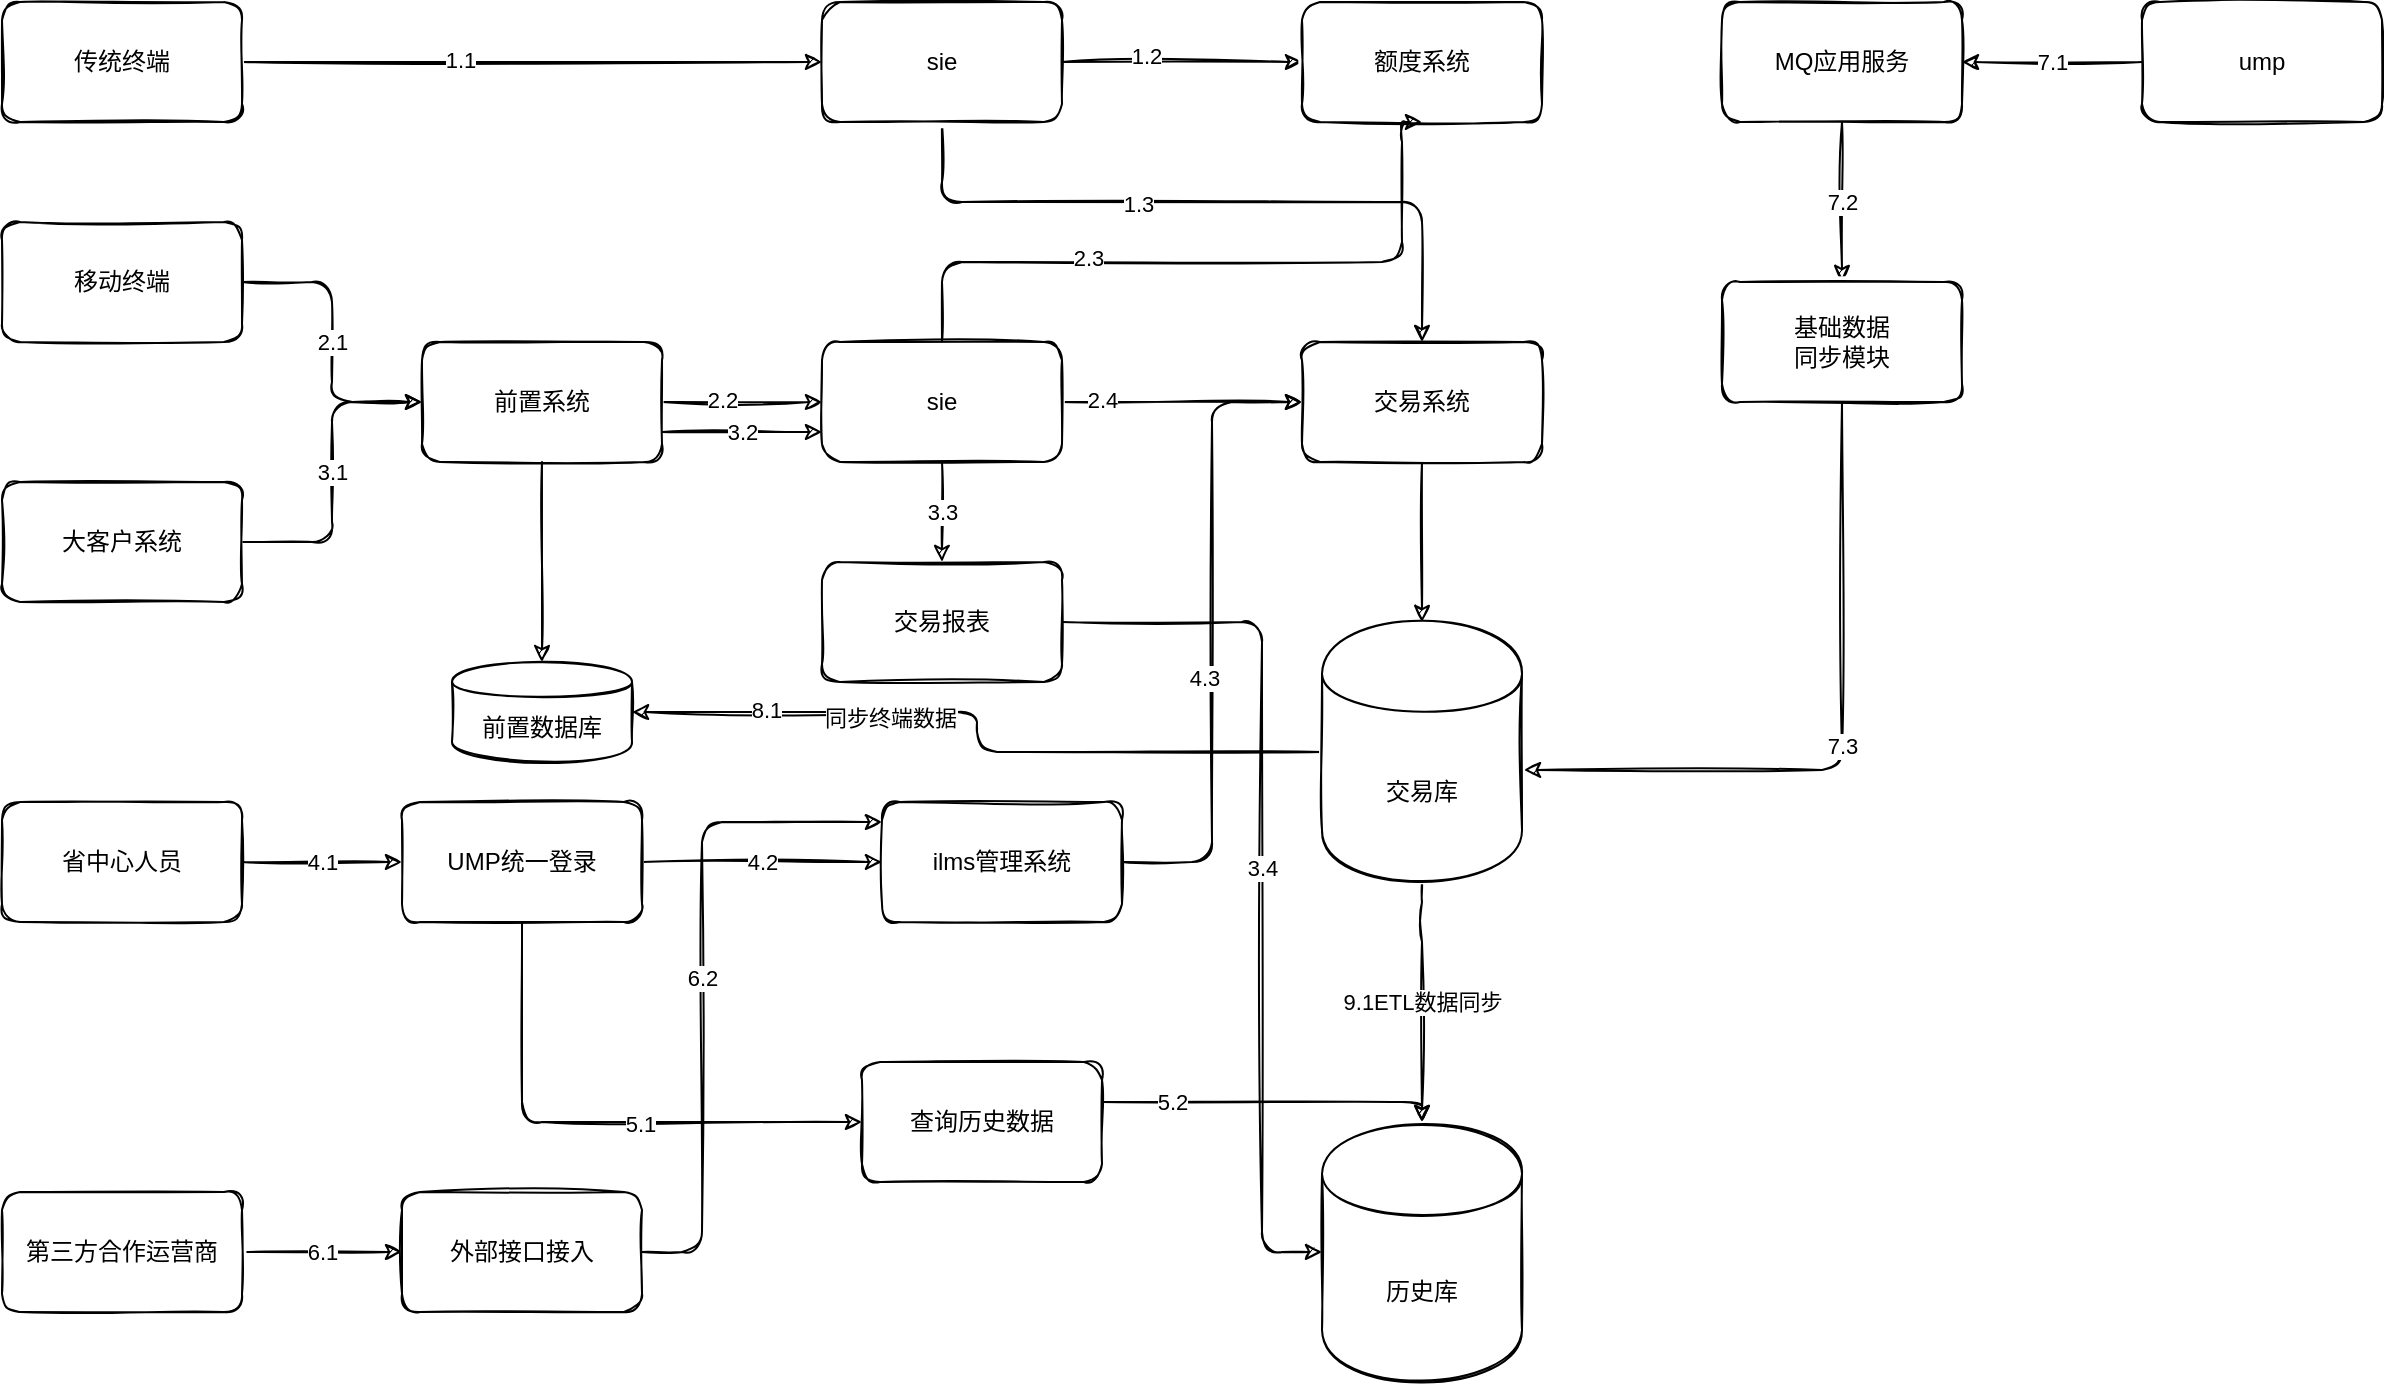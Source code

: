 <mxfile version="14.2.4" type="github">
  <diagram name="Page-1" id="822b0af5-4adb-64df-f703-e8dfc1f81529">
    <mxGraphModel dx="1422" dy="794" grid="1" gridSize="10" guides="1" tooltips="1" connect="1" arrows="1" fold="1" page="1" pageScale="1" pageWidth="1100" pageHeight="850" math="0" shadow="0">
      <root>
        <mxCell id="0" />
        <mxCell id="1" parent="0" />
        <mxCell id="TaTh_OdgcU_0m1zpJvs_-5" value="" style="edgeStyle=orthogonalEdgeStyle;orthogonalLoop=1;jettySize=auto;html=1;sketch=1;" edge="1" parent="1" source="TaTh_OdgcU_0m1zpJvs_-3" target="TaTh_OdgcU_0m1zpJvs_-4">
          <mxGeometry relative="1" as="geometry" />
        </mxCell>
        <mxCell id="TaTh_OdgcU_0m1zpJvs_-39" value="&lt;font style=&quot;vertical-align: inherit&quot;&gt;&lt;font style=&quot;vertical-align: inherit&quot;&gt;1.1&lt;/font&gt;&lt;/font&gt;" style="edgeLabel;html=1;align=center;verticalAlign=middle;resizable=0;points=[];rounded=1;sketch=1;" vertex="1" connectable="0" parent="TaTh_OdgcU_0m1zpJvs_-5">
          <mxGeometry x="-0.248" y="1" relative="1" as="geometry">
            <mxPoint as="offset" />
          </mxGeometry>
        </mxCell>
        <mxCell id="TaTh_OdgcU_0m1zpJvs_-3" value="&lt;font style=&quot;vertical-align: inherit&quot;&gt;&lt;font style=&quot;vertical-align: inherit&quot;&gt;传统终端&lt;/font&gt;&lt;/font&gt;" style="whiteSpace=wrap;html=1;rounded=1;sketch=1;" vertex="1" parent="1">
          <mxGeometry x="50" y="40" width="120" height="60" as="geometry" />
        </mxCell>
        <mxCell id="TaTh_OdgcU_0m1zpJvs_-7" value="" style="edgeStyle=orthogonalEdgeStyle;orthogonalLoop=1;jettySize=auto;html=1;sketch=1;" edge="1" parent="1" source="TaTh_OdgcU_0m1zpJvs_-4" target="TaTh_OdgcU_0m1zpJvs_-6">
          <mxGeometry relative="1" as="geometry" />
        </mxCell>
        <mxCell id="TaTh_OdgcU_0m1zpJvs_-40" value="&lt;font style=&quot;vertical-align: inherit&quot;&gt;&lt;font style=&quot;vertical-align: inherit&quot;&gt;1.2&lt;/font&gt;&lt;/font&gt;" style="edgeLabel;html=1;align=center;verticalAlign=middle;resizable=0;points=[];rounded=1;sketch=1;" vertex="1" connectable="0" parent="TaTh_OdgcU_0m1zpJvs_-7">
          <mxGeometry x="-0.3" y="3" relative="1" as="geometry">
            <mxPoint as="offset" />
          </mxGeometry>
        </mxCell>
        <mxCell id="TaTh_OdgcU_0m1zpJvs_-36" style="edgeStyle=orthogonalEdgeStyle;orthogonalLoop=1;jettySize=auto;html=1;sketch=1;" edge="1" parent="1" source="TaTh_OdgcU_0m1zpJvs_-4" target="TaTh_OdgcU_0m1zpJvs_-17">
          <mxGeometry relative="1" as="geometry">
            <Array as="points">
              <mxPoint x="520" y="140" />
              <mxPoint x="760" y="140" />
            </Array>
          </mxGeometry>
        </mxCell>
        <mxCell id="TaTh_OdgcU_0m1zpJvs_-42" value="&lt;font style=&quot;vertical-align: inherit&quot;&gt;&lt;font style=&quot;vertical-align: inherit&quot;&gt;1.3&lt;/font&gt;&lt;/font&gt;" style="edgeLabel;html=1;align=center;verticalAlign=middle;resizable=0;points=[];rounded=1;sketch=1;" vertex="1" connectable="0" parent="TaTh_OdgcU_0m1zpJvs_-36">
          <mxGeometry x="-0.211" y="-1" relative="1" as="geometry">
            <mxPoint as="offset" />
          </mxGeometry>
        </mxCell>
        <mxCell id="TaTh_OdgcU_0m1zpJvs_-4" value="&lt;font style=&quot;vertical-align: inherit&quot;&gt;&lt;font style=&quot;vertical-align: inherit&quot;&gt;sie&lt;/font&gt;&lt;/font&gt;" style="whiteSpace=wrap;html=1;rounded=1;sketch=1;" vertex="1" parent="1">
          <mxGeometry x="460" y="40" width="120" height="60" as="geometry" />
        </mxCell>
        <mxCell id="TaTh_OdgcU_0m1zpJvs_-6" value="&lt;font style=&quot;vertical-align: inherit&quot;&gt;&lt;font style=&quot;vertical-align: inherit&quot;&gt;&lt;font style=&quot;vertical-align: inherit&quot;&gt;&lt;font style=&quot;vertical-align: inherit&quot;&gt;额度系统&lt;/font&gt;&lt;/font&gt;&lt;/font&gt;&lt;/font&gt;" style="whiteSpace=wrap;html=1;rounded=1;sketch=1;" vertex="1" parent="1">
          <mxGeometry x="700" y="40" width="120" height="60" as="geometry" />
        </mxCell>
        <mxCell id="TaTh_OdgcU_0m1zpJvs_-10" value="&lt;font style=&quot;vertical-align: inherit&quot;&gt;&lt;font style=&quot;vertical-align: inherit&quot;&gt;2.1&lt;/font&gt;&lt;/font&gt;" style="edgeStyle=orthogonalEdgeStyle;orthogonalLoop=1;jettySize=auto;html=1;entryX=0;entryY=0.5;entryDx=0;entryDy=0;sketch=1;" edge="1" parent="1" source="TaTh_OdgcU_0m1zpJvs_-8" target="TaTh_OdgcU_0m1zpJvs_-9">
          <mxGeometry relative="1" as="geometry">
            <mxPoint x="220" y="180" as="targetPoint" />
          </mxGeometry>
        </mxCell>
        <mxCell id="TaTh_OdgcU_0m1zpJvs_-8" value="&lt;font style=&quot;vertical-align: inherit&quot;&gt;&lt;font style=&quot;vertical-align: inherit&quot;&gt;移动终端&lt;/font&gt;&lt;/font&gt;" style="whiteSpace=wrap;html=1;rounded=1;sketch=1;" vertex="1" parent="1">
          <mxGeometry x="50" y="150" width="120" height="60" as="geometry" />
        </mxCell>
        <mxCell id="TaTh_OdgcU_0m1zpJvs_-14" value="" style="edgeStyle=orthogonalEdgeStyle;orthogonalLoop=1;jettySize=auto;html=1;sketch=1;" edge="1" parent="1" source="TaTh_OdgcU_0m1zpJvs_-9" target="TaTh_OdgcU_0m1zpJvs_-13">
          <mxGeometry relative="1" as="geometry" />
        </mxCell>
        <mxCell id="TaTh_OdgcU_0m1zpJvs_-43" value="&lt;font style=&quot;vertical-align: inherit&quot;&gt;&lt;font style=&quot;vertical-align: inherit&quot;&gt;2.2&lt;/font&gt;&lt;/font&gt;" style="edgeLabel;html=1;align=center;verticalAlign=middle;resizable=0;points=[];rounded=1;sketch=1;" vertex="1" connectable="0" parent="TaTh_OdgcU_0m1zpJvs_-14">
          <mxGeometry x="-0.25" y="1" relative="1" as="geometry">
            <mxPoint as="offset" />
          </mxGeometry>
        </mxCell>
        <mxCell id="TaTh_OdgcU_0m1zpJvs_-47" value="&lt;font style=&quot;vertical-align: inherit&quot;&gt;&lt;font style=&quot;vertical-align: inherit&quot;&gt;3.2&lt;/font&gt;&lt;/font&gt;" style="edgeStyle=orthogonalEdgeStyle;orthogonalLoop=1;jettySize=auto;html=1;exitX=1;exitY=0.75;exitDx=0;exitDy=0;entryX=0;entryY=0.75;entryDx=0;entryDy=0;sketch=1;" edge="1" parent="1" source="TaTh_OdgcU_0m1zpJvs_-9" target="TaTh_OdgcU_0m1zpJvs_-13">
          <mxGeometry relative="1" as="geometry" />
        </mxCell>
        <mxCell id="TaTh_OdgcU_0m1zpJvs_-63" value="" style="edgeStyle=orthogonalEdgeStyle;orthogonalLoop=1;jettySize=auto;html=1;sketch=1;" edge="1" parent="1" source="TaTh_OdgcU_0m1zpJvs_-9" target="TaTh_OdgcU_0m1zpJvs_-62">
          <mxGeometry relative="1" as="geometry" />
        </mxCell>
        <mxCell id="TaTh_OdgcU_0m1zpJvs_-9" value="&lt;font style=&quot;vertical-align: inherit&quot;&gt;&lt;font style=&quot;vertical-align: inherit&quot;&gt;前置系统&lt;/font&gt;&lt;/font&gt;" style="whiteSpace=wrap;html=1;rounded=1;sketch=1;" vertex="1" parent="1">
          <mxGeometry x="260" y="210" width="120" height="60" as="geometry" />
        </mxCell>
        <mxCell id="TaTh_OdgcU_0m1zpJvs_-12" value="&lt;font style=&quot;vertical-align: inherit&quot;&gt;&lt;font style=&quot;vertical-align: inherit&quot;&gt;3.1&lt;/font&gt;&lt;/font&gt;" style="edgeStyle=orthogonalEdgeStyle;orthogonalLoop=1;jettySize=auto;html=1;exitX=1;exitY=0.5;exitDx=0;exitDy=0;entryX=0;entryY=0.5;entryDx=0;entryDy=0;sketch=1;" edge="1" parent="1" source="TaTh_OdgcU_0m1zpJvs_-11" target="TaTh_OdgcU_0m1zpJvs_-9">
          <mxGeometry relative="1" as="geometry">
            <Array as="points">
              <mxPoint x="215" y="310" />
              <mxPoint x="215" y="240" />
            </Array>
          </mxGeometry>
        </mxCell>
        <mxCell id="TaTh_OdgcU_0m1zpJvs_-11" value="&lt;font style=&quot;vertical-align: inherit&quot;&gt;&lt;font style=&quot;vertical-align: inherit&quot;&gt;&lt;font style=&quot;vertical-align: inherit&quot;&gt;&lt;font style=&quot;vertical-align: inherit&quot;&gt;大客户系统&lt;/font&gt;&lt;/font&gt;&lt;/font&gt;&lt;/font&gt;" style="whiteSpace=wrap;html=1;rounded=1;sketch=1;" vertex="1" parent="1">
          <mxGeometry x="50" y="280" width="120" height="60" as="geometry" />
        </mxCell>
        <mxCell id="TaTh_OdgcU_0m1zpJvs_-18" value="" style="edgeStyle=orthogonalEdgeStyle;orthogonalLoop=1;jettySize=auto;html=1;sketch=1;" edge="1" parent="1" source="TaTh_OdgcU_0m1zpJvs_-13" target="TaTh_OdgcU_0m1zpJvs_-17">
          <mxGeometry relative="1" as="geometry" />
        </mxCell>
        <mxCell id="TaTh_OdgcU_0m1zpJvs_-45" value="&lt;font style=&quot;vertical-align: inherit&quot;&gt;&lt;font style=&quot;vertical-align: inherit&quot;&gt;2.4&lt;/font&gt;&lt;/font&gt;" style="edgeLabel;html=1;align=center;verticalAlign=middle;resizable=0;points=[];rounded=1;sketch=1;" vertex="1" connectable="0" parent="TaTh_OdgcU_0m1zpJvs_-18">
          <mxGeometry x="-0.667" y="1" relative="1" as="geometry">
            <mxPoint as="offset" />
          </mxGeometry>
        </mxCell>
        <mxCell id="TaTh_OdgcU_0m1zpJvs_-37" style="edgeStyle=orthogonalEdgeStyle;orthogonalLoop=1;jettySize=auto;html=1;entryX=0.5;entryY=1;entryDx=0;entryDy=0;sketch=1;" edge="1" parent="1" source="TaTh_OdgcU_0m1zpJvs_-13" target="TaTh_OdgcU_0m1zpJvs_-6">
          <mxGeometry relative="1" as="geometry">
            <Array as="points">
              <mxPoint x="520" y="170" />
              <mxPoint x="750" y="170" />
              <mxPoint x="750" y="100" />
            </Array>
          </mxGeometry>
        </mxCell>
        <mxCell id="TaTh_OdgcU_0m1zpJvs_-44" value="&lt;font style=&quot;vertical-align: inherit&quot;&gt;&lt;font style=&quot;vertical-align: inherit&quot;&gt;2.3&lt;/font&gt;&lt;/font&gt;" style="edgeLabel;html=1;align=center;verticalAlign=middle;resizable=0;points=[];rounded=1;sketch=1;" vertex="1" connectable="0" parent="TaTh_OdgcU_0m1zpJvs_-37">
          <mxGeometry x="-0.354" y="2" relative="1" as="geometry">
            <mxPoint as="offset" />
          </mxGeometry>
        </mxCell>
        <mxCell id="TaTh_OdgcU_0m1zpJvs_-50" value="&lt;font style=&quot;vertical-align: inherit&quot;&gt;&lt;font style=&quot;vertical-align: inherit&quot;&gt;3.3&lt;/font&gt;&lt;/font&gt;" style="edgeStyle=orthogonalEdgeStyle;orthogonalLoop=1;jettySize=auto;html=1;sketch=1;" edge="1" parent="1" source="TaTh_OdgcU_0m1zpJvs_-13" target="TaTh_OdgcU_0m1zpJvs_-49">
          <mxGeometry relative="1" as="geometry" />
        </mxCell>
        <mxCell id="TaTh_OdgcU_0m1zpJvs_-13" value="&lt;font style=&quot;vertical-align: inherit&quot;&gt;&lt;font style=&quot;vertical-align: inherit&quot;&gt;sie&lt;/font&gt;&lt;/font&gt;" style="whiteSpace=wrap;html=1;rounded=1;sketch=1;" vertex="1" parent="1">
          <mxGeometry x="460" y="210" width="120" height="60" as="geometry" />
        </mxCell>
        <mxCell id="TaTh_OdgcU_0m1zpJvs_-20" value="" style="edgeStyle=orthogonalEdgeStyle;orthogonalLoop=1;jettySize=auto;html=1;sketch=1;" edge="1" parent="1" source="TaTh_OdgcU_0m1zpJvs_-17" target="TaTh_OdgcU_0m1zpJvs_-19">
          <mxGeometry relative="1" as="geometry" />
        </mxCell>
        <mxCell id="TaTh_OdgcU_0m1zpJvs_-17" value="&lt;font style=&quot;vertical-align: inherit&quot;&gt;&lt;font style=&quot;vertical-align: inherit&quot;&gt;交易系统&lt;/font&gt;&lt;/font&gt;" style="whiteSpace=wrap;html=1;rounded=1;sketch=1;" vertex="1" parent="1">
          <mxGeometry x="700" y="210" width="120" height="60" as="geometry" />
        </mxCell>
        <mxCell id="TaTh_OdgcU_0m1zpJvs_-22" value="&lt;font style=&quot;vertical-align: inherit&quot;&gt;&lt;font style=&quot;vertical-align: inherit&quot;&gt;&lt;font style=&quot;vertical-align: inherit&quot;&gt;&lt;font style=&quot;vertical-align: inherit&quot;&gt;&lt;font style=&quot;vertical-align: inherit&quot;&gt;&lt;font style=&quot;vertical-align: inherit&quot;&gt;9.1ETL数据同步&lt;/font&gt;&lt;/font&gt;&lt;/font&gt;&lt;/font&gt;&lt;/font&gt;&lt;/font&gt;" style="edgeStyle=orthogonalEdgeStyle;orthogonalLoop=1;jettySize=auto;html=1;sketch=1;" edge="1" parent="1" source="TaTh_OdgcU_0m1zpJvs_-19" target="TaTh_OdgcU_0m1zpJvs_-21">
          <mxGeometry relative="1" as="geometry">
            <Array as="points">
              <mxPoint x="760" y="500" />
              <mxPoint x="760" y="500" />
            </Array>
          </mxGeometry>
        </mxCell>
        <mxCell id="TaTh_OdgcU_0m1zpJvs_-64" style="edgeStyle=orthogonalEdgeStyle;orthogonalLoop=1;jettySize=auto;html=1;sketch=1;" edge="1" parent="1" source="TaTh_OdgcU_0m1zpJvs_-19" target="TaTh_OdgcU_0m1zpJvs_-62">
          <mxGeometry relative="1" as="geometry" />
        </mxCell>
        <mxCell id="TaTh_OdgcU_0m1zpJvs_-65" value="&lt;font style=&quot;vertical-align: inherit&quot;&gt;&lt;font style=&quot;vertical-align: inherit&quot;&gt;&lt;font style=&quot;vertical-align: inherit&quot;&gt;&lt;font style=&quot;vertical-align: inherit&quot;&gt;同步终端数据&lt;/font&gt;&lt;/font&gt;&lt;/font&gt;&lt;/font&gt;" style="edgeLabel;html=1;align=center;verticalAlign=middle;resizable=0;points=[];rounded=1;sketch=1;" vertex="1" connectable="0" parent="TaTh_OdgcU_0m1zpJvs_-64">
          <mxGeometry x="0.293" y="3" relative="1" as="geometry">
            <mxPoint as="offset" />
          </mxGeometry>
        </mxCell>
        <mxCell id="TaTh_OdgcU_0m1zpJvs_-74" value="&lt;font style=&quot;vertical-align: inherit&quot;&gt;&lt;font style=&quot;vertical-align: inherit&quot;&gt;8.1&lt;/font&gt;&lt;/font&gt;" style="edgeLabel;html=1;align=center;verticalAlign=middle;resizable=0;points=[];rounded=1;sketch=1;" vertex="1" connectable="0" parent="TaTh_OdgcU_0m1zpJvs_-64">
          <mxGeometry x="0.633" y="-1" relative="1" as="geometry">
            <mxPoint as="offset" />
          </mxGeometry>
        </mxCell>
        <mxCell id="TaTh_OdgcU_0m1zpJvs_-19" value="&lt;font style=&quot;vertical-align: inherit&quot;&gt;&lt;font style=&quot;vertical-align: inherit&quot;&gt;交易库&lt;/font&gt;&lt;/font&gt;" style="shape=cylinder;whiteSpace=wrap;html=1;boundedLbl=1;backgroundOutline=1;rounded=1;sketch=1;" vertex="1" parent="1">
          <mxGeometry x="710" y="350" width="100" height="130" as="geometry" />
        </mxCell>
        <mxCell id="TaTh_OdgcU_0m1zpJvs_-21" value="&lt;font style=&quot;vertical-align: inherit&quot;&gt;&lt;font style=&quot;vertical-align: inherit&quot;&gt;历史库&lt;/font&gt;&lt;/font&gt;" style="shape=cylinder;whiteSpace=wrap;html=1;boundedLbl=1;backgroundOutline=1;rounded=1;sketch=1;" vertex="1" parent="1">
          <mxGeometry x="710" y="600" width="100" height="130" as="geometry" />
        </mxCell>
        <mxCell id="TaTh_OdgcU_0m1zpJvs_-25" value="&lt;font style=&quot;vertical-align: inherit&quot;&gt;&lt;font style=&quot;vertical-align: inherit&quot;&gt;4.1&lt;/font&gt;&lt;/font&gt;" style="edgeStyle=orthogonalEdgeStyle;orthogonalLoop=1;jettySize=auto;html=1;sketch=1;" edge="1" parent="1" source="TaTh_OdgcU_0m1zpJvs_-23" target="TaTh_OdgcU_0m1zpJvs_-24">
          <mxGeometry relative="1" as="geometry" />
        </mxCell>
        <mxCell id="TaTh_OdgcU_0m1zpJvs_-23" value="&lt;font style=&quot;vertical-align: inherit&quot;&gt;&lt;font style=&quot;vertical-align: inherit&quot;&gt;省中心人员&lt;/font&gt;&lt;/font&gt;" style="whiteSpace=wrap;html=1;rounded=1;sketch=1;" vertex="1" parent="1">
          <mxGeometry x="50" y="440" width="120" height="60" as="geometry" />
        </mxCell>
        <mxCell id="TaTh_OdgcU_0m1zpJvs_-27" value="&lt;font style=&quot;vertical-align: inherit&quot;&gt;&lt;font style=&quot;vertical-align: inherit&quot;&gt;4.2&lt;/font&gt;&lt;/font&gt;" style="edgeStyle=orthogonalEdgeStyle;orthogonalLoop=1;jettySize=auto;html=1;sketch=1;" edge="1" parent="1" source="TaTh_OdgcU_0m1zpJvs_-24" target="TaTh_OdgcU_0m1zpJvs_-26">
          <mxGeometry relative="1" as="geometry" />
        </mxCell>
        <mxCell id="TaTh_OdgcU_0m1zpJvs_-30" style="edgeStyle=orthogonalEdgeStyle;orthogonalLoop=1;jettySize=auto;html=1;entryX=0;entryY=0.5;entryDx=0;entryDy=0;sketch=1;" edge="1" parent="1" source="TaTh_OdgcU_0m1zpJvs_-24" target="TaTh_OdgcU_0m1zpJvs_-29">
          <mxGeometry relative="1" as="geometry">
            <Array as="points">
              <mxPoint x="310" y="600" />
            </Array>
          </mxGeometry>
        </mxCell>
        <mxCell id="TaTh_OdgcU_0m1zpJvs_-57" value="&lt;font style=&quot;vertical-align: inherit&quot;&gt;&lt;font style=&quot;vertical-align: inherit&quot;&gt;5.1&lt;/font&gt;&lt;/font&gt;" style="edgeLabel;html=1;align=center;verticalAlign=middle;resizable=0;points=[];rounded=1;sketch=1;" vertex="1" connectable="0" parent="TaTh_OdgcU_0m1zpJvs_-30">
          <mxGeometry x="0.178" y="-1" relative="1" as="geometry">
            <mxPoint as="offset" />
          </mxGeometry>
        </mxCell>
        <mxCell id="TaTh_OdgcU_0m1zpJvs_-24" value="&lt;font style=&quot;vertical-align: inherit&quot;&gt;&lt;font style=&quot;vertical-align: inherit&quot;&gt;&lt;font style=&quot;vertical-align: inherit&quot;&gt;&lt;font style=&quot;vertical-align: inherit&quot;&gt;UMP统一登录&lt;/font&gt;&lt;/font&gt;&lt;/font&gt;&lt;/font&gt;" style="whiteSpace=wrap;html=1;rounded=1;sketch=1;" vertex="1" parent="1">
          <mxGeometry x="250" y="440" width="120" height="60" as="geometry" />
        </mxCell>
        <mxCell id="TaTh_OdgcU_0m1zpJvs_-28" style="edgeStyle=orthogonalEdgeStyle;orthogonalLoop=1;jettySize=auto;html=1;entryX=0;entryY=0.5;entryDx=0;entryDy=0;sketch=1;" edge="1" parent="1" source="TaTh_OdgcU_0m1zpJvs_-26" target="TaTh_OdgcU_0m1zpJvs_-17">
          <mxGeometry relative="1" as="geometry" />
        </mxCell>
        <mxCell id="TaTh_OdgcU_0m1zpJvs_-54" value="&lt;font style=&quot;vertical-align: inherit&quot;&gt;&lt;font style=&quot;vertical-align: inherit&quot;&gt;4.3&lt;/font&gt;&lt;/font&gt;" style="edgeLabel;html=1;align=center;verticalAlign=middle;resizable=0;points=[];rounded=1;sketch=1;" vertex="1" connectable="0" parent="TaTh_OdgcU_0m1zpJvs_-28">
          <mxGeometry x="-0.141" y="4" relative="1" as="geometry">
            <mxPoint as="offset" />
          </mxGeometry>
        </mxCell>
        <mxCell id="TaTh_OdgcU_0m1zpJvs_-26" value="&lt;font style=&quot;vertical-align: inherit&quot;&gt;&lt;font style=&quot;vertical-align: inherit&quot;&gt;ilms管理系统&lt;/font&gt;&lt;/font&gt;" style="whiteSpace=wrap;html=1;rounded=1;sketch=1;" vertex="1" parent="1">
          <mxGeometry x="490" y="440" width="120" height="60" as="geometry" />
        </mxCell>
        <mxCell id="TaTh_OdgcU_0m1zpJvs_-31" style="edgeStyle=orthogonalEdgeStyle;orthogonalLoop=1;jettySize=auto;html=1;entryX=0.5;entryY=0;entryDx=0;entryDy=0;sketch=1;" edge="1" parent="1" source="TaTh_OdgcU_0m1zpJvs_-29" target="TaTh_OdgcU_0m1zpJvs_-21">
          <mxGeometry relative="1" as="geometry">
            <Array as="points">
              <mxPoint x="760" y="590" />
            </Array>
          </mxGeometry>
        </mxCell>
        <mxCell id="TaTh_OdgcU_0m1zpJvs_-58" value="&lt;font style=&quot;vertical-align: inherit&quot;&gt;&lt;font style=&quot;vertical-align: inherit&quot;&gt;5.2&lt;/font&gt;&lt;/font&gt;" style="edgeLabel;html=1;align=center;verticalAlign=middle;resizable=0;points=[];rounded=1;sketch=1;" vertex="1" connectable="0" parent="TaTh_OdgcU_0m1zpJvs_-31">
          <mxGeometry x="-0.588" relative="1" as="geometry">
            <mxPoint as="offset" />
          </mxGeometry>
        </mxCell>
        <mxCell id="TaTh_OdgcU_0m1zpJvs_-29" value="&lt;font style=&quot;vertical-align: inherit&quot;&gt;&lt;font style=&quot;vertical-align: inherit&quot;&gt;查询历史数据&lt;/font&gt;&lt;/font&gt;" style="whiteSpace=wrap;html=1;rounded=1;sketch=1;" vertex="1" parent="1">
          <mxGeometry x="480" y="570" width="120" height="60" as="geometry" />
        </mxCell>
        <mxCell id="TaTh_OdgcU_0m1zpJvs_-59" value="&lt;font style=&quot;vertical-align: inherit&quot;&gt;&lt;font style=&quot;vertical-align: inherit&quot;&gt;6.1&lt;/font&gt;&lt;/font&gt;" style="edgeStyle=orthogonalEdgeStyle;orthogonalLoop=1;jettySize=auto;html=1;sketch=1;" edge="1" parent="1" source="TaTh_OdgcU_0m1zpJvs_-32" target="TaTh_OdgcU_0m1zpJvs_-33">
          <mxGeometry relative="1" as="geometry" />
        </mxCell>
        <mxCell id="TaTh_OdgcU_0m1zpJvs_-32" value="&lt;font style=&quot;vertical-align: inherit&quot;&gt;&lt;font style=&quot;vertical-align: inherit&quot;&gt;&lt;font style=&quot;vertical-align: inherit&quot;&gt;&lt;font style=&quot;vertical-align: inherit&quot;&gt;&lt;font style=&quot;vertical-align: inherit&quot;&gt;&lt;font style=&quot;vertical-align: inherit&quot;&gt;第三方合作运营商&lt;/font&gt;&lt;/font&gt;&lt;/font&gt;&lt;/font&gt;&lt;/font&gt;&lt;/font&gt;" style="whiteSpace=wrap;html=1;rounded=1;sketch=1;" vertex="1" parent="1">
          <mxGeometry x="50" y="635" width="120" height="60" as="geometry" />
        </mxCell>
        <mxCell id="TaTh_OdgcU_0m1zpJvs_-35" value="&lt;font style=&quot;vertical-align: inherit&quot;&gt;&lt;font style=&quot;vertical-align: inherit&quot;&gt;6.2&lt;/font&gt;&lt;/font&gt;" style="edgeStyle=orthogonalEdgeStyle;orthogonalLoop=1;jettySize=auto;html=1;exitX=1;exitY=0.5;exitDx=0;exitDy=0;sketch=1;" edge="1" parent="1" source="TaTh_OdgcU_0m1zpJvs_-33">
          <mxGeometry relative="1" as="geometry">
            <mxPoint x="490" y="450" as="targetPoint" />
            <Array as="points">
              <mxPoint x="400" y="665" />
              <mxPoint x="400" y="450" />
              <mxPoint x="490" y="450" />
            </Array>
          </mxGeometry>
        </mxCell>
        <mxCell id="TaTh_OdgcU_0m1zpJvs_-33" value="&lt;font style=&quot;vertical-align: inherit&quot;&gt;&lt;font style=&quot;vertical-align: inherit&quot;&gt;&lt;font style=&quot;vertical-align: inherit&quot;&gt;&lt;font style=&quot;vertical-align: inherit&quot;&gt;&lt;font style=&quot;vertical-align: inherit&quot;&gt;&lt;font style=&quot;vertical-align: inherit&quot;&gt;外部接口接入&lt;/font&gt;&lt;/font&gt;&lt;/font&gt;&lt;/font&gt;&lt;/font&gt;&lt;/font&gt;" style="whiteSpace=wrap;html=1;rounded=1;sketch=1;" vertex="1" parent="1">
          <mxGeometry x="250" y="635" width="120" height="60" as="geometry" />
        </mxCell>
        <mxCell id="TaTh_OdgcU_0m1zpJvs_-51" value="&lt;font style=&quot;vertical-align: inherit&quot;&gt;&lt;font style=&quot;vertical-align: inherit&quot;&gt;3.4&lt;/font&gt;&lt;/font&gt;" style="edgeStyle=orthogonalEdgeStyle;orthogonalLoop=1;jettySize=auto;html=1;exitX=1;exitY=0.5;exitDx=0;exitDy=0;entryX=0;entryY=0.5;entryDx=0;entryDy=0;sketch=1;" edge="1" parent="1" source="TaTh_OdgcU_0m1zpJvs_-49" target="TaTh_OdgcU_0m1zpJvs_-21">
          <mxGeometry relative="1" as="geometry">
            <Array as="points">
              <mxPoint x="680" y="350" />
              <mxPoint x="680" y="665" />
            </Array>
          </mxGeometry>
        </mxCell>
        <mxCell id="TaTh_OdgcU_0m1zpJvs_-49" value="&lt;font style=&quot;vertical-align: inherit&quot;&gt;&lt;font style=&quot;vertical-align: inherit&quot;&gt;&lt;font style=&quot;vertical-align: inherit&quot;&gt;&lt;font style=&quot;vertical-align: inherit&quot;&gt;交易报表&lt;/font&gt;&lt;/font&gt;&lt;/font&gt;&lt;/font&gt;" style="whiteSpace=wrap;html=1;rounded=1;sketch=1;" vertex="1" parent="1">
          <mxGeometry x="460" y="320" width="120" height="60" as="geometry" />
        </mxCell>
        <mxCell id="TaTh_OdgcU_0m1zpJvs_-62" value="&lt;font style=&quot;vertical-align: inherit&quot;&gt;&lt;font style=&quot;vertical-align: inherit&quot;&gt;前置数据库&lt;/font&gt;&lt;/font&gt;" style="shape=cylinder;whiteSpace=wrap;html=1;boundedLbl=1;backgroundOutline=1;rounded=1;sketch=1;" vertex="1" parent="1">
          <mxGeometry x="275" y="370" width="90" height="50" as="geometry" />
        </mxCell>
        <mxCell id="TaTh_OdgcU_0m1zpJvs_-68" value="&lt;font style=&quot;vertical-align: inherit&quot;&gt;&lt;font style=&quot;vertical-align: inherit&quot;&gt;7.1&lt;/font&gt;&lt;/font&gt;" style="edgeStyle=orthogonalEdgeStyle;orthogonalLoop=1;jettySize=auto;html=1;sketch=1;" edge="1" parent="1" source="TaTh_OdgcU_0m1zpJvs_-66" target="TaTh_OdgcU_0m1zpJvs_-67">
          <mxGeometry relative="1" as="geometry" />
        </mxCell>
        <mxCell id="TaTh_OdgcU_0m1zpJvs_-66" value="&lt;font style=&quot;vertical-align: inherit&quot;&gt;&lt;font style=&quot;vertical-align: inherit&quot;&gt;&lt;font style=&quot;vertical-align: inherit&quot;&gt;&lt;font style=&quot;vertical-align: inherit&quot;&gt;ump&lt;/font&gt;&lt;/font&gt;&lt;/font&gt;&lt;/font&gt;" style="whiteSpace=wrap;html=1;rounded=1;sketch=1;" vertex="1" parent="1">
          <mxGeometry x="1120" y="40" width="120" height="60" as="geometry" />
        </mxCell>
        <mxCell id="TaTh_OdgcU_0m1zpJvs_-70" value="&lt;font style=&quot;vertical-align: inherit&quot;&gt;&lt;font style=&quot;vertical-align: inherit&quot;&gt;7.2&lt;/font&gt;&lt;/font&gt;" style="edgeStyle=orthogonalEdgeStyle;orthogonalLoop=1;jettySize=auto;html=1;sketch=1;" edge="1" parent="1" source="TaTh_OdgcU_0m1zpJvs_-67" target="TaTh_OdgcU_0m1zpJvs_-69">
          <mxGeometry relative="1" as="geometry" />
        </mxCell>
        <mxCell id="TaTh_OdgcU_0m1zpJvs_-67" value="&lt;font style=&quot;vertical-align: inherit&quot;&gt;&lt;font style=&quot;vertical-align: inherit&quot;&gt;&lt;font style=&quot;vertical-align: inherit&quot;&gt;&lt;font style=&quot;vertical-align: inherit&quot;&gt;&lt;font style=&quot;vertical-align: inherit&quot;&gt;&lt;font style=&quot;vertical-align: inherit&quot;&gt;&lt;font style=&quot;vertical-align: inherit&quot;&gt;&lt;font style=&quot;vertical-align: inherit&quot;&gt;&lt;font style=&quot;vertical-align: inherit&quot;&gt;&lt;font style=&quot;vertical-align: inherit&quot;&gt;MQ应用服务&lt;/font&gt;&lt;/font&gt;&lt;/font&gt;&lt;/font&gt;&lt;/font&gt;&lt;/font&gt;&lt;/font&gt;&lt;/font&gt;&lt;/font&gt;&lt;/font&gt;" style="whiteSpace=wrap;html=1;rounded=1;sketch=1;" vertex="1" parent="1">
          <mxGeometry x="910" y="40" width="120" height="60" as="geometry" />
        </mxCell>
        <mxCell id="TaTh_OdgcU_0m1zpJvs_-72" value="&lt;font style=&quot;vertical-align: inherit&quot;&gt;&lt;font style=&quot;vertical-align: inherit&quot;&gt;7.3&lt;/font&gt;&lt;/font&gt;" style="edgeStyle=orthogonalEdgeStyle;orthogonalLoop=1;jettySize=auto;html=1;entryX=1.01;entryY=0.569;entryDx=0;entryDy=0;entryPerimeter=0;sketch=1;" edge="1" parent="1" source="TaTh_OdgcU_0m1zpJvs_-69" target="TaTh_OdgcU_0m1zpJvs_-19">
          <mxGeometry relative="1" as="geometry">
            <Array as="points">
              <mxPoint x="970" y="424" />
            </Array>
          </mxGeometry>
        </mxCell>
        <mxCell id="TaTh_OdgcU_0m1zpJvs_-69" value="&lt;font style=&quot;vertical-align: inherit&quot;&gt;&lt;font style=&quot;vertical-align: inherit&quot;&gt;&lt;font style=&quot;vertical-align: inherit&quot;&gt;&lt;font style=&quot;vertical-align: inherit&quot;&gt;&lt;font style=&quot;vertical-align: inherit&quot;&gt;&lt;font style=&quot;vertical-align: inherit&quot;&gt;&lt;font style=&quot;vertical-align: inherit&quot;&gt;&lt;font style=&quot;vertical-align: inherit&quot;&gt;&lt;font style=&quot;vertical-align: inherit&quot;&gt;&lt;font style=&quot;vertical-align: inherit&quot;&gt;&lt;font style=&quot;vertical-align: inherit&quot;&gt;&lt;font style=&quot;vertical-align: inherit&quot;&gt;基础数据&lt;br&gt;同步模块&lt;br&gt;&lt;/font&gt;&lt;/font&gt;&lt;/font&gt;&lt;/font&gt;&lt;/font&gt;&lt;/font&gt;&lt;/font&gt;&lt;/font&gt;&lt;/font&gt;&lt;/font&gt;&lt;/font&gt;&lt;/font&gt;" style="whiteSpace=wrap;html=1;rounded=1;sketch=1;" vertex="1" parent="1">
          <mxGeometry x="910" y="180" width="120" height="60" as="geometry" />
        </mxCell>
      </root>
    </mxGraphModel>
  </diagram>
</mxfile>

